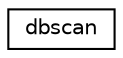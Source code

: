 digraph "Graphical Class Hierarchy"
{
  edge [fontname="Helvetica",fontsize="10",labelfontname="Helvetica",labelfontsize="10"];
  node [fontname="Helvetica",fontsize="10",shape=record];
  rankdir="LR";
  Node0 [label="dbscan",height=0.2,width=0.4,color="black", fillcolor="white", style="filled",URL="$classdbscan.html"];
}
